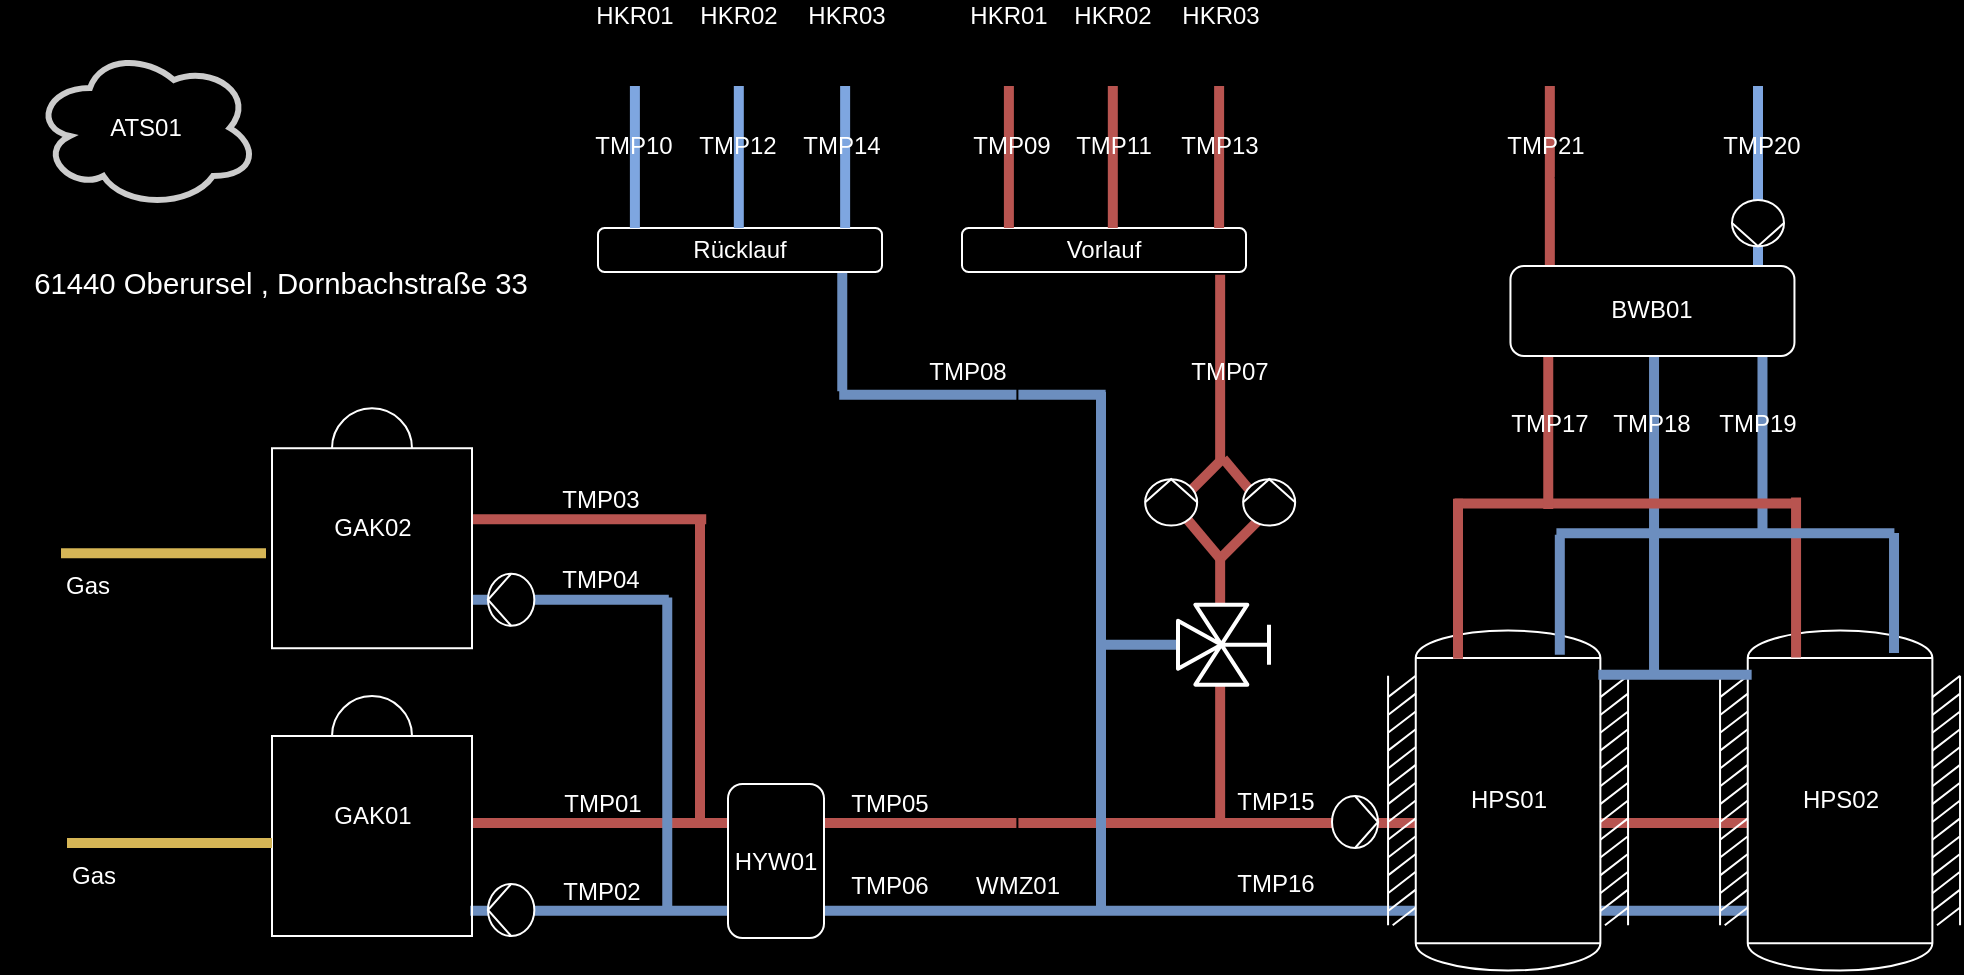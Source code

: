 <mxfile version="13.5.7" type="device"><diagram id="V3q6Fh9Ou1z2hMoxrNTb" name="Page-1"><mxGraphModel dx="1301" dy="1059" grid="0" gridSize="10" guides="1" tooltips="1" connect="1" arrows="1" fold="1" page="1" pageScale="1" pageWidth="1169" pageHeight="827" background="#000000" math="0" shadow="0"><root><mxCell id="0"/><mxCell id="1" parent="0"/><mxCell id="9-k8Pmx36fbdROFCDy0--16" value="" style="verticalLabelPosition=middle;align=right;dashed=0;html=1;verticalAlign=top;shape=mxgraph.pid.piping.flange;pointerEvents=1;rotation=90;fillColor=#f8cecc;strokeColor=#b85450;strokeWidth=5;horizontal=0;labelPosition=center;fontColor=#FFFFFF;" parent="1" vertex="1"><mxGeometry x="393.31" y="277.32" width="5" height="116.6" as="geometry"/></mxCell><mxCell id="Nm9hZ-m8uey5Lp0WWR8D-7" value="" style="verticalLabelPosition=middle;align=right;dashed=0;html=1;verticalAlign=top;shape=mxgraph.pid.piping.flange;pointerEvents=1;rotation=90;fillColor=#f8cecc;strokeColor=#b85450;strokeWidth=5;horizontal=0;labelPosition=center;fontColor=#FFFFFF;" vertex="1" parent="1"><mxGeometry x="654.19" y="168.4" width="5" height="638.32" as="geometry"/></mxCell><mxCell id="Nm9hZ-m8uey5Lp0WWR8D-15" value="" style="verticalLabelPosition=bottom;align=right;dashed=0;html=1;verticalAlign=top;shape=mxgraph.pid.piping.flange;pointerEvents=1;rotation=-90;fillColor=#f8cecc;strokeColor=#b85450;strokeWidth=5;direction=south;fontColor=#FFFFFF;" vertex="1" parent="1"><mxGeometry x="375" y="407.92" width="152" height="5" as="geometry"/></mxCell><mxCell id="Nm9hZ-m8uey5Lp0WWR8D-23" value="" style="verticalLabelPosition=bottom;align=right;dashed=0;html=1;verticalAlign=top;shape=mxgraph.pid.piping.flange;pointerEvents=1;rotation=-90;fillColor=#f8cecc;strokeColor=#b85450;strokeWidth=5;direction=south;fontColor=#FFFFFF;" vertex="1" parent="1"><mxGeometry x="664.52" y="257.41" width="93.11" height="5" as="geometry"/></mxCell><mxCell id="9-k8Pmx36fbdROFCDy0--4" value="" style="verticalLabelPosition=middle;align=right;dashed=0;html=1;verticalAlign=top;shape=mxgraph.pid.piping.flange;pointerEvents=1;rotation=90;fillColor=#dae8fc;strokeColor=#6c8ebf;strokeWidth=5;horizontal=0;labelPosition=center;fontColor=#FFFFFF;" parent="1" vertex="1"><mxGeometry x="383.95" y="326.93" width="5" height="97.89" as="geometry"/></mxCell><mxCell id="9-k8Pmx36fbdROFCDy0--18" value="" style="verticalLabelPosition=bottom;align=right;dashed=0;html=1;verticalAlign=top;shape=mxgraph.pid.piping.flange;pointerEvents=1;rotation=-90;fillColor=#dae8fc;strokeColor=#6c8ebf;strokeWidth=5;direction=south;fontColor=#FFFFFF;" parent="1" vertex="1"><mxGeometry x="356.5" y="450.4" width="156.26" height="5" as="geometry"/></mxCell><mxCell id="Pz7P0yIq-g2E_J9b6xaV-10" value="" style="verticalLabelPosition=middle;align=right;dashed=0;html=1;verticalAlign=bottom;shape=mxgraph.pid.piping.flange;pointerEvents=1;rotation=90;fillColor=#dae8fc;strokeColor=#6c8ebf;strokeWidth=5;horizontal=0;labelPosition=center;fontColor=#FFFFFF;" parent="1" vertex="1"><mxGeometry x="653.99" y="211.04" width="5" height="640.73" as="geometry"/></mxCell><mxCell id="9-k8Pmx36fbdROFCDy0--20" value="" style="verticalLabelPosition=bottom;align=center;dashed=0;html=1;verticalAlign=top;shape=mxgraph.pid.piping.flange;pointerEvents=1;rotation=0;fillColor=#dae8fc;strokeColor=#6c8ebf;strokeWidth=5;fontColor=#FFFFFF;" parent="1" vertex="1"><mxGeometry x="649" y="272" width="5" height="260.63" as="geometry"/></mxCell><mxCell id="Nm9hZ-m8uey5Lp0WWR8D-16" value="" style="verticalLabelPosition=middle;align=right;dashed=0;html=1;verticalAlign=top;shape=mxgraph.pid.piping.flange;pointerEvents=1;rotation=90;fillColor=#dae8fc;strokeColor=#6c8ebf;strokeWidth=5;horizontal=0;labelPosition=center;fontColor=#FFFFFF;" vertex="1" parent="1"><mxGeometry x="584.72" y="206.72" width="5" height="133.21" as="geometry"/></mxCell><mxCell id="Nm9hZ-m8uey5Lp0WWR8D-27" value="" style="verticalLabelPosition=bottom;align=right;dashed=0;html=1;verticalAlign=top;shape=mxgraph.pid.piping.flange;pointerEvents=1;rotation=-90;fillColor=#dae8fc;strokeColor=#6c8ebf;strokeWidth=5;direction=south;fontColor=#FFFFFF;" vertex="1" parent="1"><mxGeometry x="492.5" y="239.5" width="59.26" height="5" as="geometry"/></mxCell><mxCell id="Nm9hZ-m8uey5Lp0WWR8D-49" value="" style="verticalLabelPosition=bottom;align=right;dashed=0;html=1;verticalAlign=top;shape=mxgraph.pid.piping.flange;pointerEvents=1;rotation=-90;fillColor=#dae8fc;strokeColor=#6c8ebf;strokeWidth=5;direction=south;fontColor=#FFFFFF;" vertex="1" parent="1"><mxGeometry x="846.78" y="329.78" width="162.48" height="5" as="geometry"/></mxCell><mxCell id="Nm9hZ-m8uey5Lp0WWR8D-50" value="" style="verticalLabelPosition=bottom;align=right;dashed=0;html=1;verticalAlign=top;shape=mxgraph.pid.piping.flange;pointerEvents=1;rotation=-90;fillColor=#dae8fc;strokeColor=#6c8ebf;strokeWidth=5;direction=south;fontColor=#FFFFFF;" vertex="1" parent="1"><mxGeometry x="937" y="293.78" width="90.48" height="5" as="geometry"/></mxCell><mxCell id="Nm9hZ-m8uey5Lp0WWR8D-55" value="" style="verticalLabelPosition=middle;align=center;dashed=0;html=1;verticalAlign=middle;shape=mxgraph.pid.piping.flange;pointerEvents=1;rotation=90;fillColor=#f8cecc;strokeColor=#b85450;strokeWidth=5;direction=south;fontColor=#FFFFFF;labelPosition=left;horizontal=0;" vertex="1" parent="1"><mxGeometry x="829.63" y="162.84" width="92.58" height="5" as="geometry"/></mxCell><mxCell id="Nm9hZ-m8uey5Lp0WWR8D-56" value="" style="verticalLabelPosition=middle;align=center;dashed=0;html=1;verticalAlign=middle;shape=mxgraph.pid.piping.flange;pointerEvents=1;rotation=90;fillColor=#f8cecc;strokeWidth=5;direction=south;fontColor=#FFFFFF;labelPosition=left;horizontal=0;strokeColor=#7EA6E0;" vertex="1" parent="1"><mxGeometry x="934.25" y="162.3" width="91.5" height="5" as="geometry"/></mxCell><mxCell id="9-k8Pmx36fbdROFCDy0--1" value="GAK02" style="verticalLabelPosition=middle;outlineConnect=0;align=center;dashed=0;html=1;verticalAlign=middle;shape=mxgraph.pid.misc.boiler_(dome);labelPosition=center;fillColor=none;strokeColor=#FFFFFF;fontColor=#FFFFFF;" parent="1" vertex="1"><mxGeometry x="237" y="280.12" width="100" height="120" as="geometry"/></mxCell><mxCell id="9-k8Pmx36fbdROFCDy0--8" value="Gas" style="verticalLabelPosition=bottom;align=left;dashed=0;html=1;verticalAlign=top;shape=mxgraph.pid.piping.flange;pointerEvents=1;strokeWidth=5;direction=south;fillColor=#fff2cc;strokeColor=#d6b656;fontColor=#FFFFFF;" parent="1" vertex="1"><mxGeometry x="131.5" y="350.12" width="102.5" height="5" as="geometry"/></mxCell><mxCell id="9-k8Pmx36fbdROFCDy0--11" value="ATS01" style="ellipse;shape=cloud;whiteSpace=wrap;html=1;strokeWidth=3;strokeColor=#CCCCCC;fillColor=none;fontColor=#FFFFFF;" parent="1" vertex="1"><mxGeometry x="118" y="100" width="111.88" height="80" as="geometry"/></mxCell><mxCell id="Pz7P0yIq-g2E_J9b6xaV-8" value="" style="verticalLabelPosition=middle;align=right;dashed=0;html=1;verticalAlign=bottom;shape=mxgraph.pid.piping.flange;pointerEvents=1;rotation=90;fillColor=#f8cecc;strokeColor=#b85450;strokeWidth=5;labelPosition=center;horizontal=0;fontColor=#FFFFFF;" parent="1" vertex="1"><mxGeometry x="910.13" y="243.36" width="5" height="168.71" as="geometry"/></mxCell><mxCell id="Nm9hZ-m8uey5Lp0WWR8D-5" value="" style="edgeStyle=orthogonalEdgeStyle;rounded=0;orthogonalLoop=1;jettySize=auto;html=1;" edge="1" parent="1" source="Pz7P0yIq-g2E_J9b6xaV-12" target="9-k8Pmx36fbdROFCDy0--15"><mxGeometry relative="1" as="geometry"/></mxCell><mxCell id="Pz7P0yIq-g2E_J9b6xaV-16" value="&lt;font&gt;&lt;span style=&quot;font-family: &amp;#34;calibri&amp;#34; , sans-serif ; font-size: 14.667px&quot;&gt;61440 Oberursel&lt;/span&gt;&lt;span style=&quot;font-family: &amp;#34;calibri&amp;#34; , sans-serif ; font-size: 14.667px&quot;&gt;&amp;nbsp;,&amp;nbsp;&lt;/span&gt;&lt;/font&gt;&lt;span style=&quot;font-family: &amp;#34;calibri&amp;#34; , sans-serif ; font-size: 14.667px&quot;&gt;Dornbachstraße 33&lt;/span&gt;" style="text;html=1;strokeColor=none;fillColor=none;align=center;verticalAlign=middle;whiteSpace=wrap;rounded=0;fontColor=#FFFFFF;" parent="1" vertex="1"><mxGeometry x="101" y="205" width="281.25" height="26.96" as="geometry"/></mxCell><mxCell id="Nm9hZ-m8uey5Lp0WWR8D-2" value="GAK01" style="verticalLabelPosition=middle;outlineConnect=0;align=center;dashed=0;html=1;verticalAlign=middle;shape=mxgraph.pid.misc.boiler_(dome);labelPosition=center;fillColor=none;strokeColor=#FFFFFF;fontColor=#FFFFFF;" vertex="1" parent="1"><mxGeometry x="237" y="424" width="100" height="120" as="geometry"/></mxCell><mxCell id="Nm9hZ-m8uey5Lp0WWR8D-3" value="Gas" style="verticalLabelPosition=bottom;align=left;dashed=0;html=1;verticalAlign=top;shape=mxgraph.pid.piping.flange;pointerEvents=1;strokeWidth=5;direction=south;fillColor=#fff2cc;strokeColor=#d6b656;fontColor=#FFFFFF;" vertex="1" parent="1"><mxGeometry x="134.5" y="495" width="102.5" height="5" as="geometry"/></mxCell><mxCell id="Nm9hZ-m8uey5Lp0WWR8D-8" value="" style="shape=mxgraph.pid.pumps_-_iso.pump_(liquid);html=1;pointerEvents=1;align=center;verticalLabelPosition=bottom;verticalAlign=top;dashed=0;strokeColor=#FFFFFF;fillColor=#000000;fontColor=#FFFFFF;rotation=-180;" vertex="1" parent="1"><mxGeometry x="344.99" y="518" width="23.18" height="26" as="geometry"/></mxCell><mxCell id="Nm9hZ-m8uey5Lp0WWR8D-9" value="" style="shape=mxgraph.pid.pumps_-_iso.pump_(liquid);html=1;pointerEvents=1;align=center;verticalLabelPosition=bottom;verticalAlign=top;dashed=0;strokeColor=#FFFFFF;fillColor=#000000;fontColor=#FFFFFF;rotation=-180;" vertex="1" parent="1"><mxGeometry x="344.99" y="362.87" width="23.18" height="26" as="geometry"/></mxCell><mxCell id="Nm9hZ-m8uey5Lp0WWR8D-10" value="HYW01" style="rounded=1;whiteSpace=wrap;html=1;strokeColor=#FFFFFF;rotation=0;fontColor=#FFFFFF;fillColor=#000000;" vertex="1" parent="1"><mxGeometry x="465" y="468" width="48" height="77" as="geometry"/></mxCell><mxCell id="Q0MSv15H2PIOL8-TWJxw-1" value="HPS01" style="shape=mxgraph.pid.vessels.vessel_(dished_ends,_thermal_insulation);html=1;pointerEvents=1;align=center;verticalLabelPosition=middle;verticalAlign=middle;dashed=0;labelPosition=center;strokeColor=#FFFFFF;fontColor=#FFFFFF;fillColor=#000000;" parent="1" vertex="1"><mxGeometry x="795.03" y="391.27" width="120" height="170" as="geometry"/></mxCell><mxCell id="Nm9hZ-m8uey5Lp0WWR8D-4" value="HPS02" style="shape=mxgraph.pid.vessels.vessel_(dished_ends,_thermal_insulation);html=1;pointerEvents=1;align=center;verticalLabelPosition=middle;verticalAlign=middle;dashed=0;labelPosition=center;strokeColor=#FFFFFF;fontColor=#FFFFFF;fillColor=#000000;" vertex="1" parent="1"><mxGeometry x="961.03" y="391.27" width="120" height="170" as="geometry"/></mxCell><mxCell id="Pz7P0yIq-g2E_J9b6xaV-14" value="" style="shape=mxgraph.pid.pumps_-_iso.pump_(liquid);html=1;pointerEvents=1;align=center;verticalLabelPosition=bottom;verticalAlign=top;dashed=0;strokeColor=#FFFFFF;fillColor=#000000;fontColor=#FFFFFF;" parent="1" vertex="1"><mxGeometry x="767" y="474" width="23" height="26" as="geometry"/></mxCell><mxCell id="Nm9hZ-m8uey5Lp0WWR8D-14" value="" style="verticalLabelPosition=middle;align=right;dashed=0;html=1;verticalAlign=top;shape=mxgraph.pid.piping.flange;pointerEvents=1;rotation=90;fillColor=#dae8fc;strokeColor=#6c8ebf;strokeWidth=5;horizontal=0;labelPosition=center;fontColor=#FFFFFF;" vertex="1" parent="1"><mxGeometry x="678.31" y="367" width="5" height="62.65" as="geometry"/></mxCell><mxCell id="Pz7P0yIq-g2E_J9b6xaV-9" value="" style="verticalLabelPosition=bottom;align=right;dashed=0;html=1;verticalAlign=top;shape=mxgraph.pid.piping.flange;pointerEvents=1;rotation=-90;fillColor=#f8cecc;strokeColor=#b85450;strokeWidth=5;direction=south;fontColor=#FFFFFF;" parent="1" vertex="1"><mxGeometry x="646.11" y="417.71" width="129.93" height="5" as="geometry"/></mxCell><mxCell id="9-k8Pmx36fbdROFCDy0--19" value="" style="verticalLabelPosition=bottom;align=center;html=1;verticalAlign=top;pointerEvents=1;dashed=0;shape=mxgraph.pid2valves.valve;valveType=threeWay;actuator=man;strokeWidth=2;rotation=90;strokeColor=#FFFFFF;fillColor=#000000;fontColor=#FFFFFF;" parent="1" vertex="1"><mxGeometry x="696" y="372.33" width="40" height="52" as="geometry"/></mxCell><mxCell id="Nm9hZ-m8uey5Lp0WWR8D-19" value="" style="verticalLabelPosition=bottom;align=right;dashed=0;html=1;verticalAlign=top;shape=mxgraph.pid.piping.flange;pointerEvents=1;rotation=-45;fillColor=#f8cecc;strokeColor=#b85450;strokeWidth=5;direction=south;fontColor=#FFFFFF;" vertex="1" parent="1"><mxGeometry x="706.51" y="340.17" width="34.4" height="5" as="geometry"/></mxCell><mxCell id="Nm9hZ-m8uey5Lp0WWR8D-20" value="" style="verticalLabelPosition=bottom;align=right;dashed=0;html=1;verticalAlign=top;shape=mxgraph.pid.piping.flange;pointerEvents=1;rotation=-130;fillColor=#f8cecc;strokeColor=#b85450;strokeWidth=5;direction=south;fontColor=#FFFFFF;" vertex="1" parent="1"><mxGeometry x="683.31" y="340.17" width="34.4" height="5" as="geometry"/></mxCell><mxCell id="Nm9hZ-m8uey5Lp0WWR8D-21" value="" style="verticalLabelPosition=bottom;align=right;dashed=0;html=1;verticalAlign=top;shape=mxgraph.pid.piping.flange;pointerEvents=1;rotation=-130;fillColor=#f8cecc;strokeColor=#b85450;strokeWidth=5;direction=south;fontColor=#FFFFFF;" vertex="1" parent="1"><mxGeometry x="706.51" y="316" width="34.4" height="5" as="geometry"/></mxCell><mxCell id="Nm9hZ-m8uey5Lp0WWR8D-22" value="" style="verticalLabelPosition=bottom;align=right;dashed=0;html=1;verticalAlign=top;shape=mxgraph.pid.piping.flange;pointerEvents=1;rotation=-45;fillColor=#f8cecc;strokeColor=#b85450;strokeWidth=5;direction=south;fontColor=#FFFFFF;" vertex="1" parent="1"><mxGeometry x="682.16" y="267.23" width="34.4" height="102.17" as="geometry"/></mxCell><mxCell id="Nm9hZ-m8uey5Lp0WWR8D-18" value="" style="shape=mxgraph.pid.pumps_-_iso.pump_(liquid);html=1;pointerEvents=1;align=center;verticalLabelPosition=bottom;verticalAlign=top;dashed=0;strokeColor=#FFFFFF;fillColor=#000000;fontColor=#FFFFFF;rotation=-90;" vertex="1" parent="1"><mxGeometry x="723.99" y="314.17" width="23.18" height="26" as="geometry"/></mxCell><mxCell id="Nm9hZ-m8uey5Lp0WWR8D-17" value="" style="shape=mxgraph.pid.pumps_-_iso.pump_(liquid);html=1;pointerEvents=1;align=center;verticalLabelPosition=bottom;verticalAlign=top;dashed=0;strokeColor=#FFFFFF;fillColor=#000000;fontColor=#FFFFFF;rotation=-90;" vertex="1" parent="1"><mxGeometry x="674.99" y="314.17" width="23.18" height="26" as="geometry"/></mxCell><mxCell id="Pz7P0yIq-g2E_J9b6xaV-12" value="TMP07" style="rounded=0;whiteSpace=wrap;html=1;strokeWidth=1;strokeColor=none;fillColor=none;verticalAlign=top;fontColor=#FFFFFF;" parent="1" vertex="1"><mxGeometry x="690.91" y="248" width="50" height="40" as="geometry"/></mxCell><mxCell id="Nm9hZ-m8uey5Lp0WWR8D-25" value="Rücklauf" style="rounded=1;whiteSpace=wrap;html=1;strokeColor=#FFFFFF;rotation=0;fontColor=#FFFFFF;fillColor=#000000;" vertex="1" parent="1"><mxGeometry x="400" y="190" width="142" height="22" as="geometry"/></mxCell><mxCell id="Nm9hZ-m8uey5Lp0WWR8D-26" value="Vorlauf" style="rounded=1;whiteSpace=wrap;html=1;strokeColor=#FFFFFF;rotation=0;fontColor=#FFFFFF;fillColor=#000000;" vertex="1" parent="1"><mxGeometry x="582" y="190" width="142" height="22" as="geometry"/></mxCell><mxCell id="Nm9hZ-m8uey5Lp0WWR8D-28" value="HKR03" style="verticalLabelPosition=middle;align=center;dashed=0;html=1;verticalAlign=middle;shape=mxgraph.pid.piping.flange;pointerEvents=1;rotation=90;fillColor=#f8cecc;strokeColor=#b85450;strokeWidth=5;direction=south;fontColor=#FFFFFF;labelPosition=left;horizontal=0;" vertex="1" parent="1"><mxGeometry x="675.06" y="152.05" width="71" height="5" as="geometry"/></mxCell><mxCell id="Nm9hZ-m8uey5Lp0WWR8D-29" value="HKR02" style="verticalLabelPosition=middle;align=center;dashed=0;html=1;verticalAlign=middle;shape=mxgraph.pid.piping.flange;pointerEvents=1;rotation=90;fillColor=#f8cecc;strokeColor=#b85450;strokeWidth=5;direction=south;fontColor=#FFFFFF;labelPosition=left;horizontal=0;" vertex="1" parent="1"><mxGeometry x="621.91" y="152.05" width="71" height="5" as="geometry"/></mxCell><mxCell id="Nm9hZ-m8uey5Lp0WWR8D-30" value="HKR01" style="verticalLabelPosition=middle;align=center;dashed=0;html=1;verticalAlign=middle;shape=mxgraph.pid.piping.flange;pointerEvents=1;rotation=90;fillColor=#f8cecc;strokeColor=#b85450;strokeWidth=5;direction=south;fontColor=#FFFFFF;labelPosition=left;horizontal=0;" vertex="1" parent="1"><mxGeometry x="569.95" y="152.05" width="71" height="5" as="geometry"/></mxCell><mxCell id="Nm9hZ-m8uey5Lp0WWR8D-31" value="HKR03" style="verticalLabelPosition=middle;align=center;dashed=0;html=1;verticalAlign=middle;shape=mxgraph.pid.piping.flange;pointerEvents=1;rotation=90;fillColor=#f8cecc;strokeWidth=5;direction=south;fontColor=#FFFFFF;labelPosition=left;horizontal=0;strokeColor=#7EA6E0;" vertex="1" parent="1"><mxGeometry x="488.06" y="152.05" width="71" height="5" as="geometry"/></mxCell><mxCell id="Nm9hZ-m8uey5Lp0WWR8D-32" value="HKR02" style="verticalLabelPosition=middle;align=center;dashed=0;html=1;verticalAlign=middle;shape=mxgraph.pid.piping.flange;pointerEvents=1;rotation=90;fillColor=#f8cecc;strokeWidth=5;direction=south;fontColor=#FFFFFF;labelPosition=left;horizontal=0;strokeColor=#7EA6E0;" vertex="1" parent="1"><mxGeometry x="434.91" y="152.05" width="71" height="5" as="geometry"/></mxCell><mxCell id="Nm9hZ-m8uey5Lp0WWR8D-33" value="HKR01" style="verticalLabelPosition=middle;align=center;dashed=0;html=1;verticalAlign=middle;shape=mxgraph.pid.piping.flange;pointerEvents=1;rotation=90;fillColor=#f8cecc;strokeWidth=5;direction=south;fontColor=#FFFFFF;labelPosition=left;horizontal=0;strokeColor=#7EA6E0;" vertex="1" parent="1"><mxGeometry x="382.95" y="152.05" width="71" height="5" as="geometry"/></mxCell><mxCell id="Nm9hZ-m8uey5Lp0WWR8D-40" value="" style="verticalLabelPosition=bottom;align=right;dashed=0;html=1;verticalAlign=top;shape=mxgraph.pid.piping.flange;pointerEvents=1;rotation=-90;fillColor=#f8cecc;strokeColor=#b85450;strokeWidth=5;direction=south;fontColor=#FFFFFF;" vertex="1" parent="1"><mxGeometry x="790" y="362.86" width="80" height="5" as="geometry"/></mxCell><mxCell id="Nm9hZ-m8uey5Lp0WWR8D-41" value="" style="verticalLabelPosition=bottom;align=right;dashed=0;html=1;verticalAlign=top;shape=mxgraph.pid.piping.flange;pointerEvents=1;rotation=-90;fillColor=#f8cecc;strokeColor=#b85450;strokeWidth=5;direction=south;fontColor=#FFFFFF;" vertex="1" parent="1"><mxGeometry x="959.03" y="362.27" width="80" height="5" as="geometry"/></mxCell><mxCell id="Nm9hZ-m8uey5Lp0WWR8D-42" value="" style="verticalLabelPosition=middle;align=right;dashed=0;html=1;verticalAlign=top;shape=mxgraph.pid.piping.flange;pointerEvents=1;rotation=90;fillColor=#dae8fc;strokeColor=#6c8ebf;strokeWidth=5;horizontal=0;labelPosition=center;fontColor=#FFFFFF;" vertex="1" parent="1"><mxGeometry x="936" y="375" width="5" height="76.65" as="geometry"/></mxCell><mxCell id="Nm9hZ-m8uey5Lp0WWR8D-43" value="" style="verticalLabelPosition=bottom;align=right;dashed=0;html=1;verticalAlign=top;shape=mxgraph.pid.piping.flange;pointerEvents=1;rotation=-90;fillColor=#f8cecc;strokeColor=#b85450;strokeWidth=5;direction=south;fontColor=#FFFFFF;" vertex="1" parent="1"><mxGeometry x="835.13" y="288.0" width="80" height="5" as="geometry"/></mxCell><mxCell id="Nm9hZ-m8uey5Lp0WWR8D-44" value="" style="verticalLabelPosition=middle;align=right;dashed=0;html=1;verticalAlign=top;shape=mxgraph.pid.piping.flange;pointerEvents=1;rotation=90;fillColor=#dae8fc;strokeColor=#6c8ebf;strokeWidth=5;horizontal=0;labelPosition=center;fontColor=#FFFFFF;" vertex="1" parent="1"><mxGeometry x="961.2" y="258.18" width="5" height="169" as="geometry"/></mxCell><mxCell id="Nm9hZ-m8uey5Lp0WWR8D-45" value="" style="verticalLabelPosition=bottom;align=right;dashed=0;html=1;verticalAlign=top;shape=mxgraph.pid.piping.flange;pointerEvents=1;rotation=-90;fillColor=#dae8fc;strokeColor=#6c8ebf;strokeWidth=5;direction=south;fontColor=#FFFFFF;" vertex="1" parent="1"><mxGeometry x="850.89" y="370.89" width="60.03" height="5" as="geometry"/></mxCell><mxCell id="Nm9hZ-m8uey5Lp0WWR8D-46" value="" style="verticalLabelPosition=bottom;align=right;dashed=0;html=1;verticalAlign=top;shape=mxgraph.pid.piping.flange;pointerEvents=1;rotation=-90;fillColor=#dae8fc;strokeColor=#6c8ebf;strokeWidth=5;direction=south;fontColor=#FFFFFF;" vertex="1" parent="1"><mxGeometry x="1018" y="370" width="60.03" height="5" as="geometry"/></mxCell><mxCell id="Nm9hZ-m8uey5Lp0WWR8D-57" style="edgeStyle=orthogonalEdgeStyle;rounded=0;orthogonalLoop=1;jettySize=auto;html=1;fontColor=#FFFFFF;" edge="1" parent="1" source="Nm9hZ-m8uey5Lp0WWR8D-55" target="Nm9hZ-m8uey5Lp0WWR8D-55"><mxGeometry relative="1" as="geometry"/></mxCell><mxCell id="Nm9hZ-m8uey5Lp0WWR8D-54" value="BWB01" style="rounded=1;whiteSpace=wrap;html=1;strokeColor=#FFFFFF;rotation=0;fontColor=#FFFFFF;fillColor=#000000;" vertex="1" parent="1"><mxGeometry x="856.23" y="209" width="142" height="44.96" as="geometry"/></mxCell><mxCell id="Nm9hZ-m8uey5Lp0WWR8D-60" value="" style="shape=mxgraph.pid.pumps_-_iso.pump_(liquid);html=1;pointerEvents=1;align=center;verticalLabelPosition=bottom;verticalAlign=top;dashed=0;strokeColor=#FFFFFF;fillColor=#000000;fontColor=#FFFFFF;rotation=90;" vertex="1" parent="1"><mxGeometry x="968.41" y="174.55" width="23.18" height="26" as="geometry"/></mxCell><mxCell id="9-k8Pmx36fbdROFCDy0--29" value="TMP04" style="rounded=0;whiteSpace=wrap;html=1;strokeWidth=1;strokeColor=none;fillColor=none;verticalAlign=top;fontColor=#FFFFFF;" parent="1" vertex="1"><mxGeometry x="377.34" y="351.62" width="49.37" height="40" as="geometry"/></mxCell><mxCell id="9-k8Pmx36fbdROFCDy0--30" value="TMP03" style="rounded=0;whiteSpace=wrap;html=1;strokeWidth=1;strokeColor=none;fillColor=none;verticalAlign=top;fontColor=#FFFFFF;" parent="1" vertex="1"><mxGeometry x="377.34" y="311.62" width="49.37" height="40" as="geometry"/></mxCell><mxCell id="Pz7P0yIq-g2E_J9b6xaV-13" value="TMP08" style="rounded=0;whiteSpace=wrap;html=1;strokeWidth=1;strokeColor=none;fillColor=none;verticalAlign=top;fontColor=#FFFFFF;" parent="1" vertex="1"><mxGeometry x="560" y="248" width="50" height="40" as="geometry"/></mxCell><mxCell id="Nm9hZ-m8uey5Lp0WWR8D-12" value="TMP15" style="rounded=0;whiteSpace=wrap;html=1;strokeWidth=1;strokeColor=none;fillColor=none;verticalAlign=top;fontColor=#FFFFFF;" vertex="1" parent="1"><mxGeometry x="715" y="462.55" width="48.38" height="40" as="geometry"/></mxCell><mxCell id="Nm9hZ-m8uey5Lp0WWR8D-13" value="TMP16" style="rounded=0;whiteSpace=wrap;html=1;strokeWidth=1;strokeColor=none;fillColor=none;verticalAlign=top;fontColor=#FFFFFF;" vertex="1" parent="1"><mxGeometry x="715" y="504" width="48.38" height="40" as="geometry"/></mxCell><mxCell id="Nm9hZ-m8uey5Lp0WWR8D-34" value="TMP09" style="rounded=0;whiteSpace=wrap;html=1;strokeWidth=1;strokeColor=none;fillColor=none;verticalAlign=top;fontColor=#FFFFFF;" vertex="1" parent="1"><mxGeometry x="582" y="134.55" width="50" height="40" as="geometry"/></mxCell><mxCell id="Nm9hZ-m8uey5Lp0WWR8D-35" value="TMP11" style="rounded=0;whiteSpace=wrap;html=1;strokeWidth=1;strokeColor=none;fillColor=none;verticalAlign=top;fontColor=#FFFFFF;" vertex="1" parent="1"><mxGeometry x="633.31" y="134.55" width="50" height="40" as="geometry"/></mxCell><mxCell id="Nm9hZ-m8uey5Lp0WWR8D-36" value="TMP13" style="rounded=0;whiteSpace=wrap;html=1;strokeWidth=1;strokeColor=none;fillColor=none;verticalAlign=top;fontColor=#FFFFFF;" vertex="1" parent="1"><mxGeometry x="686.08" y="134.55" width="50" height="40" as="geometry"/></mxCell><mxCell id="Nm9hZ-m8uey5Lp0WWR8D-37" value="TMP10" style="rounded=0;whiteSpace=wrap;html=1;strokeWidth=1;strokeColor=none;fillColor=none;verticalAlign=top;fontColor=#FFFFFF;" vertex="1" parent="1"><mxGeometry x="393.31" y="134.55" width="50" height="40" as="geometry"/></mxCell><mxCell id="Nm9hZ-m8uey5Lp0WWR8D-38" value="TMP12" style="rounded=0;whiteSpace=wrap;html=1;strokeWidth=1;strokeColor=none;fillColor=none;verticalAlign=top;fontColor=#FFFFFF;" vertex="1" parent="1"><mxGeometry x="444.62" y="134.55" width="50" height="40" as="geometry"/></mxCell><mxCell id="Nm9hZ-m8uey5Lp0WWR8D-39" value="TMP14" style="rounded=0;whiteSpace=wrap;html=1;strokeWidth=1;strokeColor=none;fillColor=none;verticalAlign=top;fontColor=#FFFFFF;" vertex="1" parent="1"><mxGeometry x="497.39" y="134.55" width="50" height="40" as="geometry"/></mxCell><mxCell id="Nm9hZ-m8uey5Lp0WWR8D-51" value="TMP17" style="rounded=0;whiteSpace=wrap;html=1;strokeWidth=1;strokeColor=none;fillColor=none;verticalAlign=top;fontColor=#FFFFFF;" vertex="1" parent="1"><mxGeometry x="850.92" y="274.17" width="50" height="40" as="geometry"/></mxCell><mxCell id="Nm9hZ-m8uey5Lp0WWR8D-52" value="TMP18" style="rounded=0;whiteSpace=wrap;html=1;strokeWidth=1;strokeColor=none;fillColor=none;verticalAlign=top;fontColor=#FFFFFF;" vertex="1" parent="1"><mxGeometry x="902.23" y="274.17" width="50" height="40" as="geometry"/></mxCell><mxCell id="Nm9hZ-m8uey5Lp0WWR8D-53" value="TMP19" style="rounded=0;whiteSpace=wrap;html=1;strokeWidth=1;strokeColor=none;fillColor=none;verticalAlign=top;fontColor=#FFFFFF;" vertex="1" parent="1"><mxGeometry x="955" y="274.17" width="50" height="40" as="geometry"/></mxCell><mxCell id="Nm9hZ-m8uey5Lp0WWR8D-58" value="TMP21" style="rounded=0;whiteSpace=wrap;html=1;strokeWidth=1;strokeColor=none;fillColor=none;verticalAlign=top;fontColor=#FFFFFF;" vertex="1" parent="1"><mxGeometry x="849.46" y="134.55" width="50" height="40" as="geometry"/></mxCell><mxCell id="Nm9hZ-m8uey5Lp0WWR8D-59" value="TMP20" style="rounded=0;whiteSpace=wrap;html=1;strokeWidth=1;strokeColor=none;fillColor=none;verticalAlign=top;fontColor=#FFFFFF;" vertex="1" parent="1"><mxGeometry x="957.24" y="134.55" width="50" height="40" as="geometry"/></mxCell><object label="WMZ01" Seriennummer="12345" id="9-k8Pmx36fbdROFCDy0--15"><mxCell style="rounded=0;whiteSpace=wrap;html=1;strokeWidth=1;strokeColor=none;fillColor=none;verticalAlign=top;fontColor=#FFFFFF;rotation=0;" parent="1" vertex="1"><mxGeometry x="574.61" y="505" width="70.18" height="40" as="geometry"/></mxCell></object><mxCell id="9-k8Pmx36fbdROFCDy0--32" value="TMP01" style="rounded=0;whiteSpace=wrap;html=1;strokeWidth=1;strokeColor=none;fillColor=none;verticalAlign=top;fontColor=#FFFFFF;" parent="1" vertex="1"><mxGeometry x="377.65" y="463.55" width="49.37" height="40" as="geometry"/></mxCell><mxCell id="9-k8Pmx36fbdROFCDy0--33" value="TMP02" style="rounded=0;whiteSpace=wrap;html=1;strokeWidth=1;strokeColor=none;fillColor=none;verticalAlign=top;fontColor=#FFFFFF;" parent="1" vertex="1"><mxGeometry x="377.34" y="508" width="50" height="40" as="geometry"/></mxCell><mxCell id="9-k8Pmx36fbdROFCDy0--34" value="TMP05" style="rounded=0;whiteSpace=wrap;html=1;strokeWidth=1;strokeColor=none;fillColor=none;verticalAlign=top;fontColor=#FFFFFF;" parent="1" vertex="1"><mxGeometry x="521.62" y="463.55" width="48.38" height="40" as="geometry"/></mxCell><mxCell id="9-k8Pmx36fbdROFCDy0--35" value="TMP06" style="rounded=0;whiteSpace=wrap;html=1;strokeWidth=1;strokeColor=none;fillColor=none;verticalAlign=top;fontColor=#FFFFFF;" parent="1" vertex="1"><mxGeometry x="521.62" y="505.0" width="48.38" height="40" as="geometry"/></mxCell></root></mxGraphModel></diagram></mxfile>